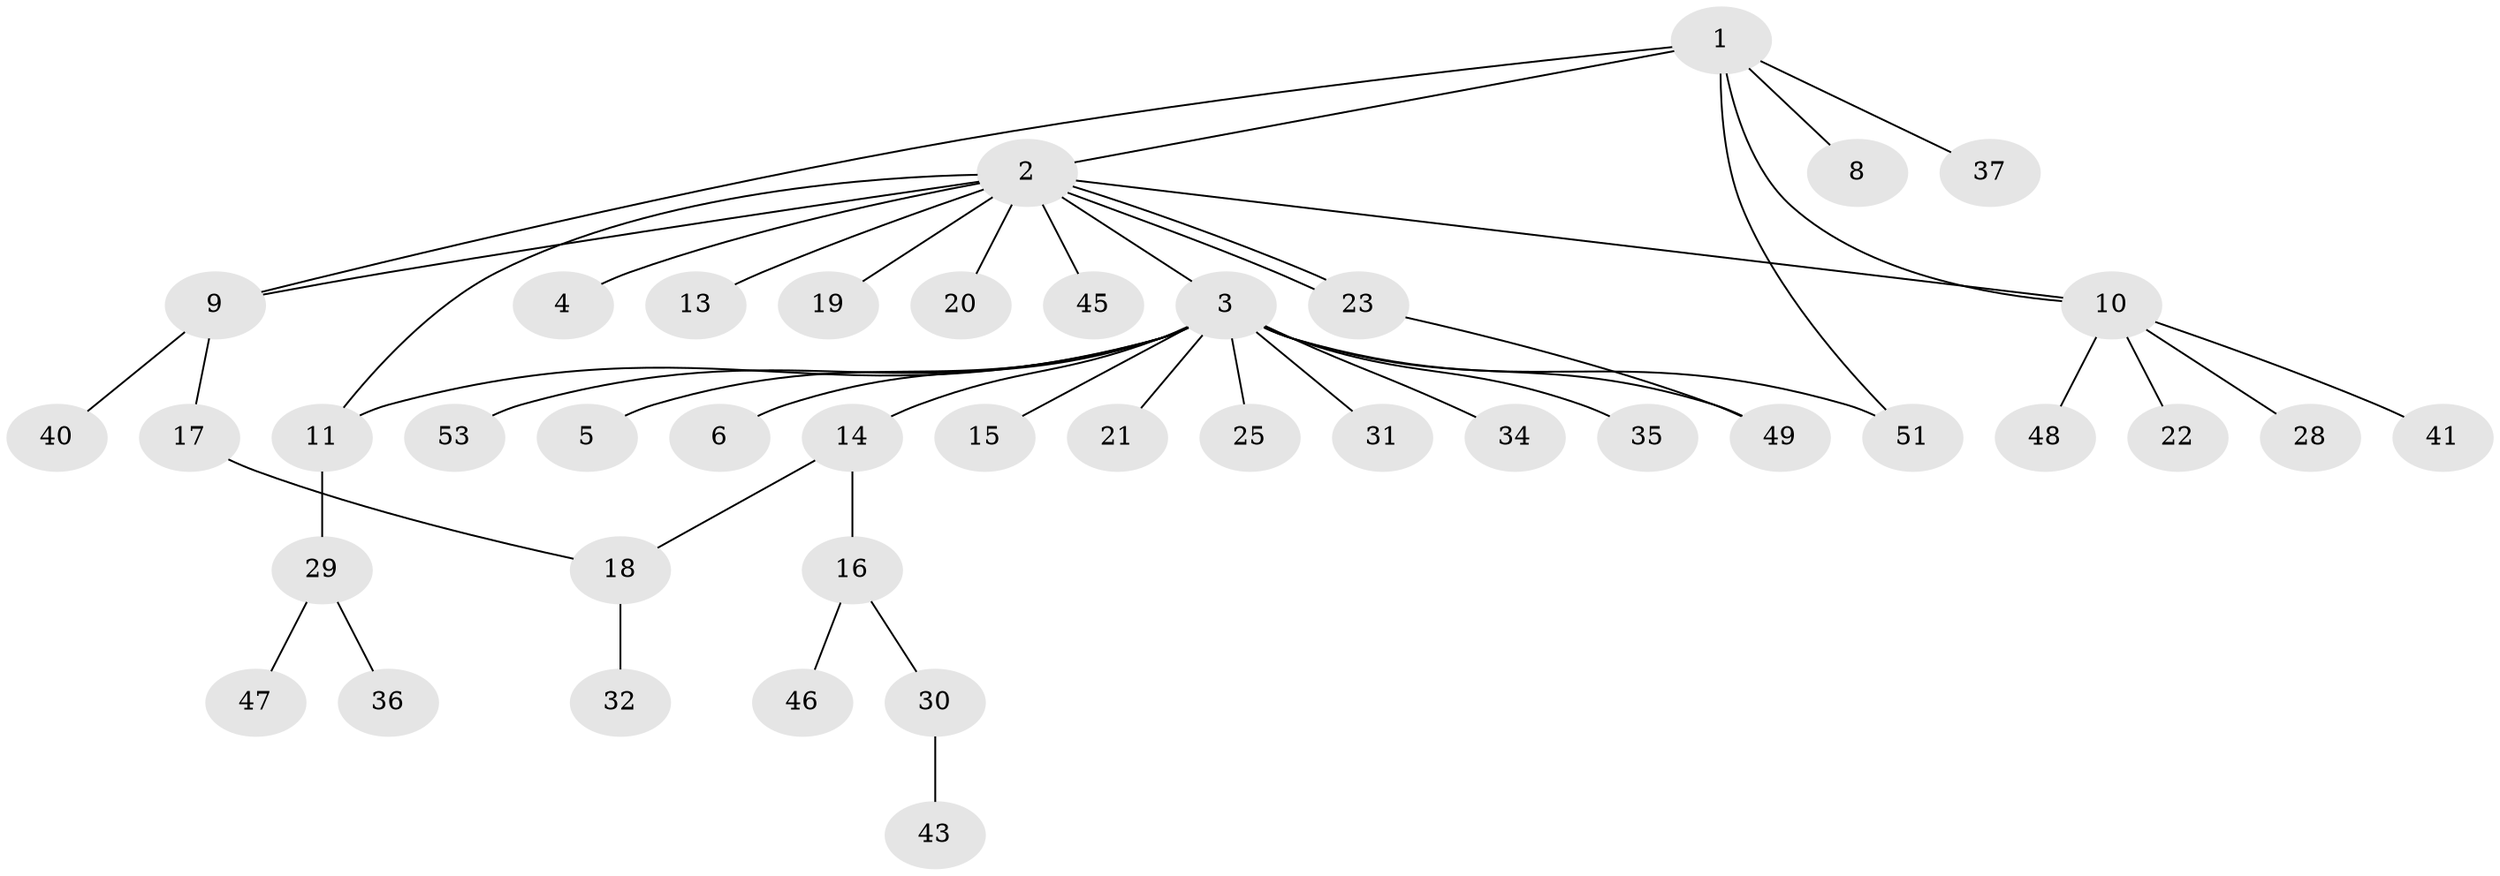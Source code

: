 // original degree distribution, {6: 0.018867924528301886, 10: 0.018867924528301886, 14: 0.018867924528301886, 1: 0.5849056603773585, 2: 0.18867924528301888, 5: 0.018867924528301886, 7: 0.018867924528301886, 4: 0.07547169811320754, 3: 0.05660377358490566}
// Generated by graph-tools (version 1.1) at 2025/41/03/06/25 10:41:50]
// undirected, 41 vertices, 47 edges
graph export_dot {
graph [start="1"]
  node [color=gray90,style=filled];
  1 [super="+26"];
  2 [super="+12"];
  3 [super="+7"];
  4;
  5;
  6;
  8;
  9 [super="+39"];
  10 [super="+38"];
  11 [super="+50"];
  13;
  14 [super="+44"];
  15;
  16 [super="+24"];
  17;
  18 [super="+42"];
  19 [super="+33"];
  20;
  21;
  22;
  23 [super="+27"];
  25;
  28;
  29 [super="+52"];
  30;
  31;
  32;
  34;
  35;
  36;
  37;
  40;
  41;
  43;
  45;
  46;
  47;
  48;
  49;
  51;
  53;
  1 -- 2;
  1 -- 8;
  1 -- 10;
  1 -- 37;
  1 -- 51;
  1 -- 9;
  2 -- 3;
  2 -- 4;
  2 -- 9;
  2 -- 11;
  2 -- 20;
  2 -- 23;
  2 -- 23;
  2 -- 45;
  2 -- 19;
  2 -- 10;
  2 -- 13;
  3 -- 5;
  3 -- 6;
  3 -- 11;
  3 -- 14;
  3 -- 15;
  3 -- 21;
  3 -- 25;
  3 -- 34;
  3 -- 35;
  3 -- 49;
  3 -- 51;
  3 -- 53;
  3 -- 31;
  9 -- 17;
  9 -- 40;
  10 -- 22;
  10 -- 28;
  10 -- 41;
  10 -- 48;
  11 -- 29;
  14 -- 16;
  14 -- 18;
  16 -- 46;
  16 -- 30;
  17 -- 18;
  18 -- 32;
  23 -- 49;
  29 -- 36;
  29 -- 47;
  30 -- 43;
}

